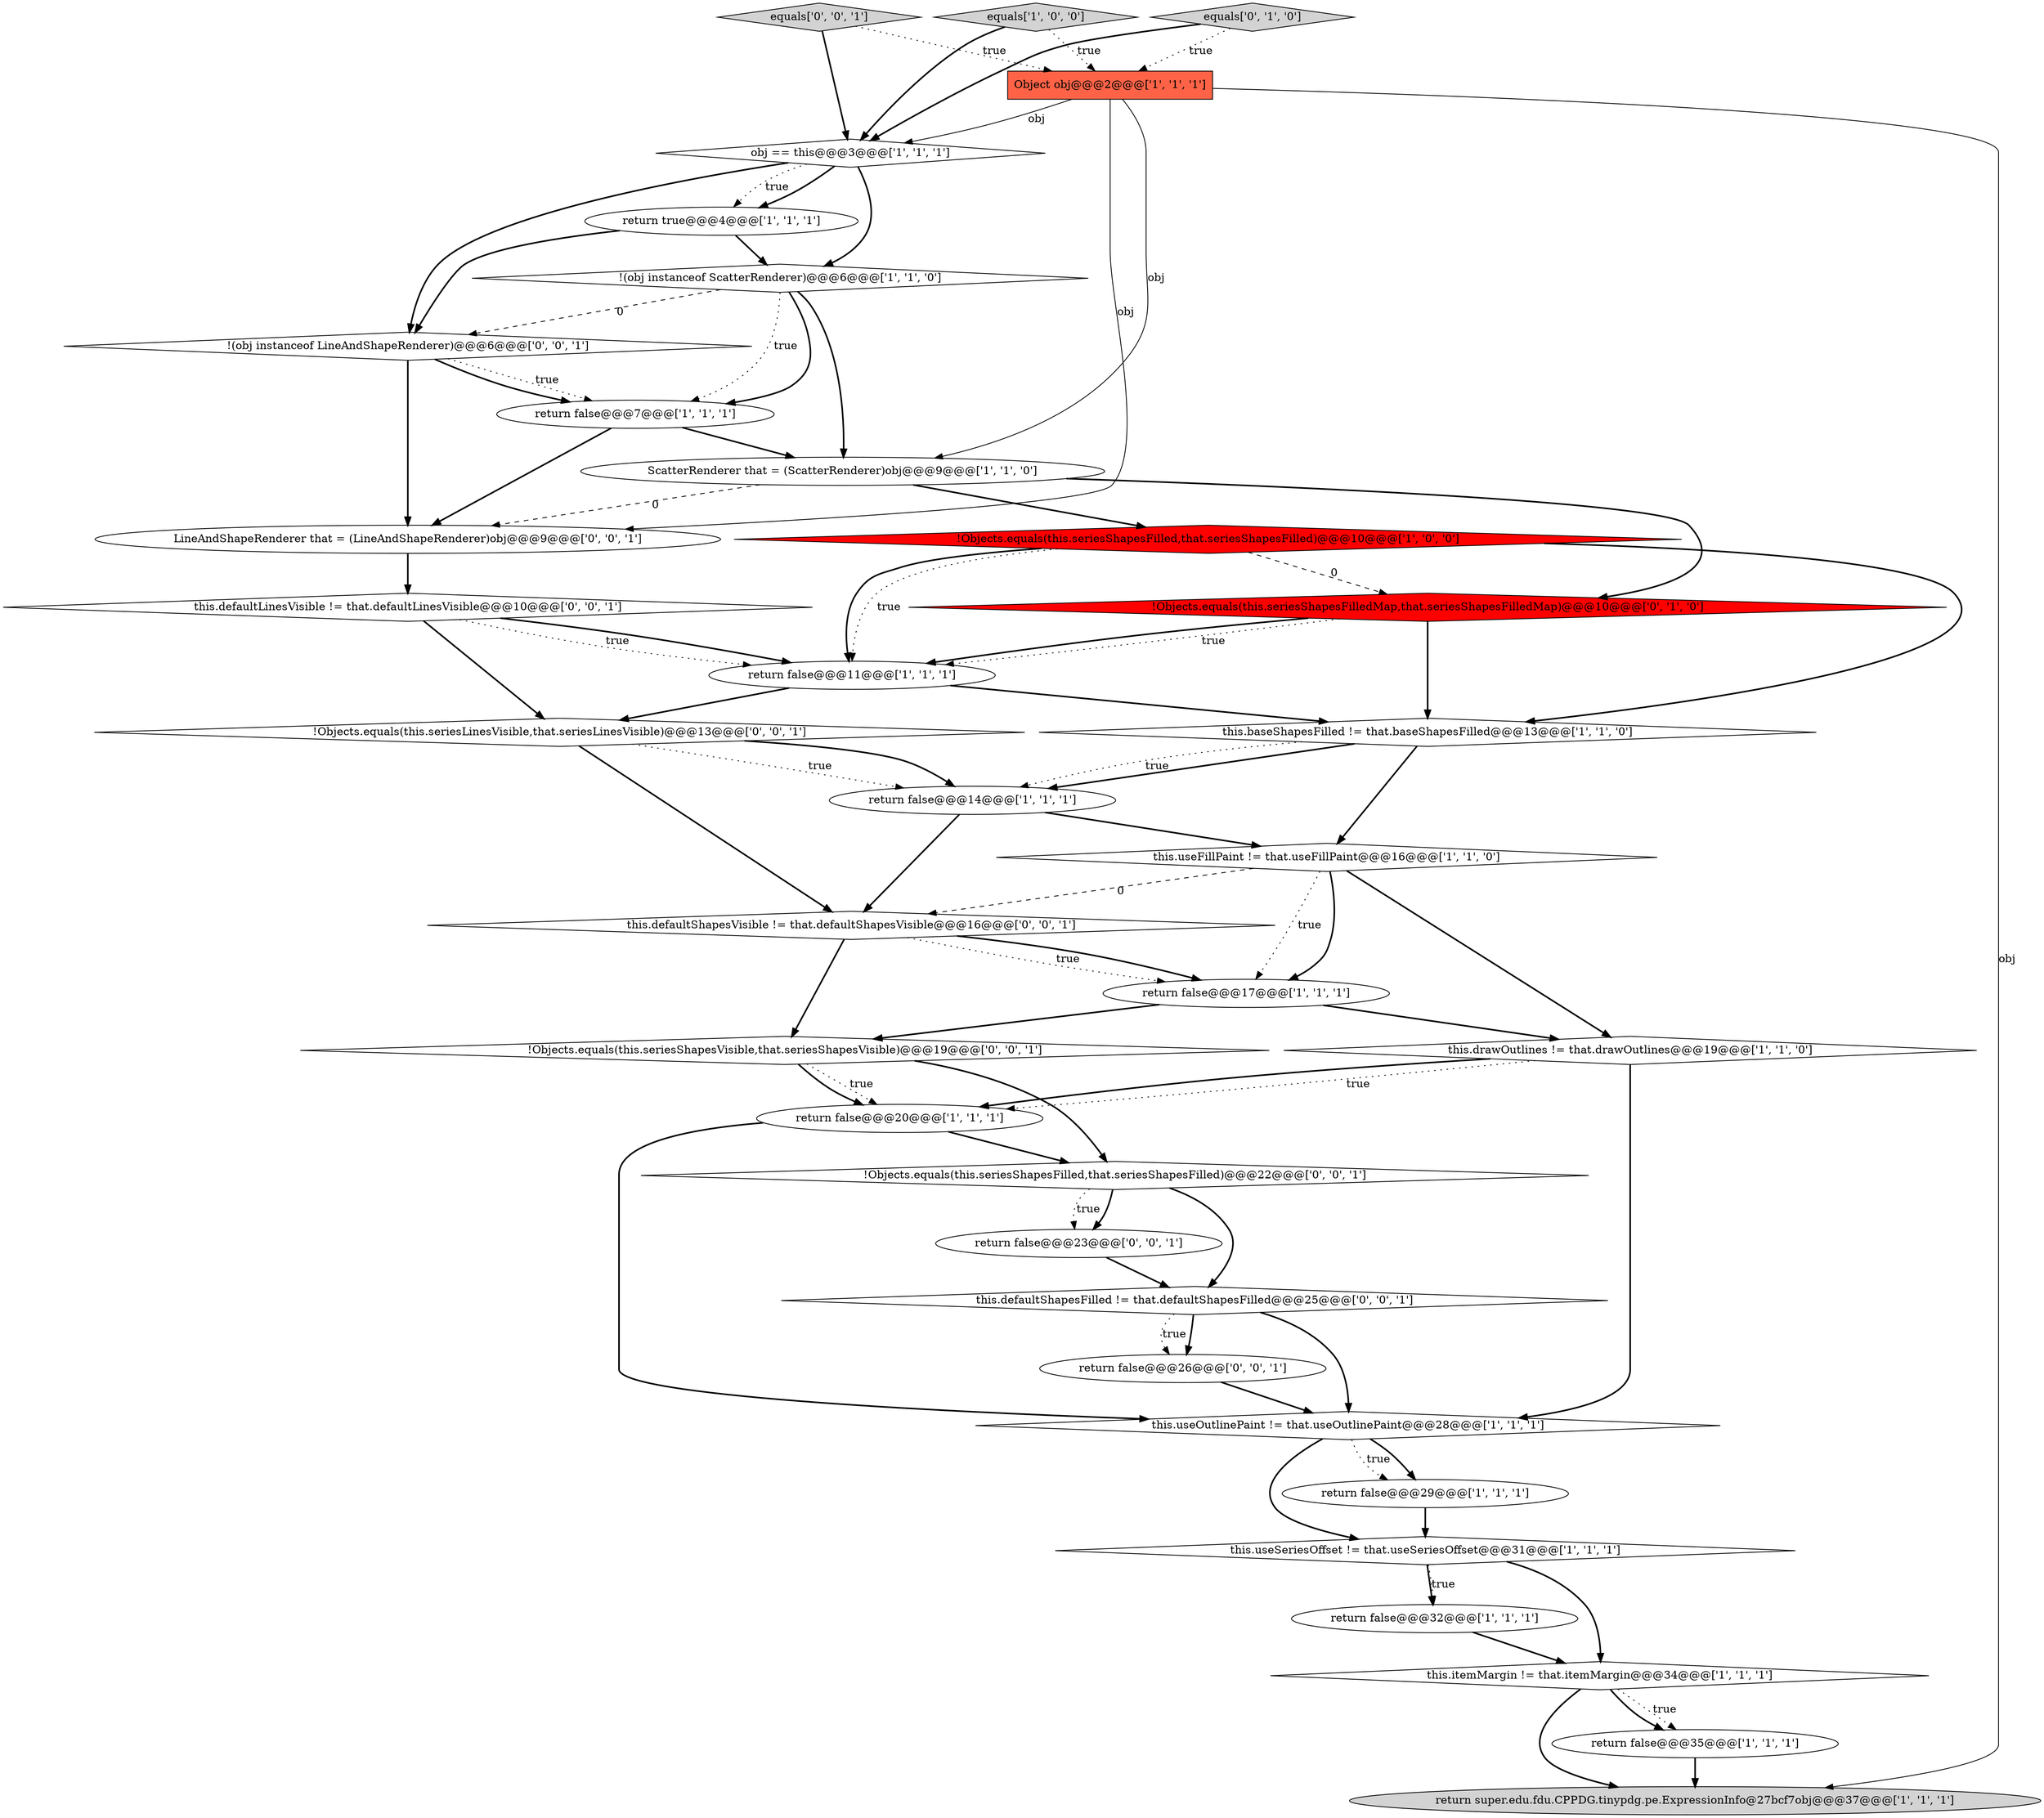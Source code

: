 digraph {
8 [style = filled, label = "return false@@@14@@@['1', '1', '1']", fillcolor = white, shape = ellipse image = "AAA0AAABBB1BBB"];
31 [style = filled, label = "equals['0', '0', '1']", fillcolor = lightgray, shape = diamond image = "AAA0AAABBB3BBB"];
18 [style = filled, label = "return false@@@20@@@['1', '1', '1']", fillcolor = white, shape = ellipse image = "AAA0AAABBB1BBB"];
1 [style = filled, label = "return true@@@4@@@['1', '1', '1']", fillcolor = white, shape = ellipse image = "AAA0AAABBB1BBB"];
34 [style = filled, label = "!(obj instanceof LineAndShapeRenderer)@@@6@@@['0', '0', '1']", fillcolor = white, shape = diamond image = "AAA0AAABBB3BBB"];
7 [style = filled, label = "equals['1', '0', '0']", fillcolor = lightgray, shape = diamond image = "AAA0AAABBB1BBB"];
9 [style = filled, label = "return false@@@17@@@['1', '1', '1']", fillcolor = white, shape = ellipse image = "AAA0AAABBB1BBB"];
10 [style = filled, label = "return false@@@11@@@['1', '1', '1']", fillcolor = white, shape = ellipse image = "AAA0AAABBB1BBB"];
2 [style = filled, label = "this.useSeriesOffset != that.useSeriesOffset@@@31@@@['1', '1', '1']", fillcolor = white, shape = diamond image = "AAA0AAABBB1BBB"];
14 [style = filled, label = "!(obj instanceof ScatterRenderer)@@@6@@@['1', '1', '0']", fillcolor = white, shape = diamond image = "AAA0AAABBB1BBB"];
29 [style = filled, label = "LineAndShapeRenderer that = (LineAndShapeRenderer)obj@@@9@@@['0', '0', '1']", fillcolor = white, shape = ellipse image = "AAA0AAABBB3BBB"];
32 [style = filled, label = "return false@@@26@@@['0', '0', '1']", fillcolor = white, shape = ellipse image = "AAA0AAABBB3BBB"];
22 [style = filled, label = "!Objects.equals(this.seriesShapesFilledMap,that.seriesShapesFilledMap)@@@10@@@['0', '1', '0']", fillcolor = red, shape = diamond image = "AAA1AAABBB2BBB"];
5 [style = filled, label = "return false@@@29@@@['1', '1', '1']", fillcolor = white, shape = ellipse image = "AAA0AAABBB1BBB"];
20 [style = filled, label = "return false@@@35@@@['1', '1', '1']", fillcolor = white, shape = ellipse image = "AAA0AAABBB1BBB"];
23 [style = filled, label = "equals['0', '1', '0']", fillcolor = lightgray, shape = diamond image = "AAA0AAABBB2BBB"];
25 [style = filled, label = "this.defaultShapesVisible != that.defaultShapesVisible@@@16@@@['0', '0', '1']", fillcolor = white, shape = diamond image = "AAA0AAABBB3BBB"];
3 [style = filled, label = "return false@@@7@@@['1', '1', '1']", fillcolor = white, shape = ellipse image = "AAA0AAABBB1BBB"];
15 [style = filled, label = "this.useOutlinePaint != that.useOutlinePaint@@@28@@@['1', '1', '1']", fillcolor = white, shape = diamond image = "AAA0AAABBB1BBB"];
19 [style = filled, label = "obj == this@@@3@@@['1', '1', '1']", fillcolor = white, shape = diamond image = "AAA0AAABBB1BBB"];
27 [style = filled, label = "!Objects.equals(this.seriesShapesVisible,that.seriesShapesVisible)@@@19@@@['0', '0', '1']", fillcolor = white, shape = diamond image = "AAA0AAABBB3BBB"];
28 [style = filled, label = "return false@@@23@@@['0', '0', '1']", fillcolor = white, shape = ellipse image = "AAA0AAABBB3BBB"];
11 [style = filled, label = "this.useFillPaint != that.useFillPaint@@@16@@@['1', '1', '0']", fillcolor = white, shape = diamond image = "AAA0AAABBB1BBB"];
6 [style = filled, label = "return super.edu.fdu.CPPDG.tinypdg.pe.ExpressionInfo@27bcf7obj@@@37@@@['1', '1', '1']", fillcolor = lightgray, shape = ellipse image = "AAA0AAABBB1BBB"];
24 [style = filled, label = "this.defaultLinesVisible != that.defaultLinesVisible@@@10@@@['0', '0', '1']", fillcolor = white, shape = diamond image = "AAA0AAABBB3BBB"];
30 [style = filled, label = "!Objects.equals(this.seriesShapesFilled,that.seriesShapesFilled)@@@22@@@['0', '0', '1']", fillcolor = white, shape = diamond image = "AAA0AAABBB3BBB"];
33 [style = filled, label = "!Objects.equals(this.seriesLinesVisible,that.seriesLinesVisible)@@@13@@@['0', '0', '1']", fillcolor = white, shape = diamond image = "AAA0AAABBB3BBB"];
21 [style = filled, label = "Object obj@@@2@@@['1', '1', '1']", fillcolor = tomato, shape = box image = "AAA0AAABBB1BBB"];
26 [style = filled, label = "this.defaultShapesFilled != that.defaultShapesFilled@@@25@@@['0', '0', '1']", fillcolor = white, shape = diamond image = "AAA0AAABBB3BBB"];
17 [style = filled, label = "return false@@@32@@@['1', '1', '1']", fillcolor = white, shape = ellipse image = "AAA0AAABBB1BBB"];
4 [style = filled, label = "this.baseShapesFilled != that.baseShapesFilled@@@13@@@['1', '1', '0']", fillcolor = white, shape = diamond image = "AAA0AAABBB1BBB"];
12 [style = filled, label = "this.itemMargin != that.itemMargin@@@34@@@['1', '1', '1']", fillcolor = white, shape = diamond image = "AAA0AAABBB1BBB"];
16 [style = filled, label = "ScatterRenderer that = (ScatterRenderer)obj@@@9@@@['1', '1', '0']", fillcolor = white, shape = ellipse image = "AAA0AAABBB1BBB"];
13 [style = filled, label = "!Objects.equals(this.seriesShapesFilled,that.seriesShapesFilled)@@@10@@@['1', '0', '0']", fillcolor = red, shape = diamond image = "AAA1AAABBB1BBB"];
0 [style = filled, label = "this.drawOutlines != that.drawOutlines@@@19@@@['1', '1', '0']", fillcolor = white, shape = diamond image = "AAA0AAABBB1BBB"];
14->3 [style = bold, label=""];
21->29 [style = solid, label="obj"];
18->30 [style = bold, label=""];
21->16 [style = solid, label="obj"];
3->16 [style = bold, label=""];
13->10 [style = dotted, label="true"];
11->9 [style = bold, label=""];
0->15 [style = bold, label=""];
22->4 [style = bold, label=""];
31->21 [style = dotted, label="true"];
19->1 [style = bold, label=""];
30->28 [style = bold, label=""];
12->20 [style = dotted, label="true"];
33->25 [style = bold, label=""];
26->15 [style = bold, label=""];
14->3 [style = dotted, label="true"];
4->8 [style = bold, label=""];
27->18 [style = dotted, label="true"];
8->11 [style = bold, label=""];
24->10 [style = bold, label=""];
14->16 [style = bold, label=""];
19->34 [style = bold, label=""];
26->32 [style = bold, label=""];
27->30 [style = bold, label=""];
30->26 [style = bold, label=""];
18->15 [style = bold, label=""];
23->21 [style = dotted, label="true"];
25->27 [style = bold, label=""];
26->32 [style = dotted, label="true"];
21->19 [style = solid, label="obj"];
21->6 [style = solid, label="obj"];
30->28 [style = dotted, label="true"];
7->21 [style = dotted, label="true"];
33->8 [style = bold, label=""];
3->29 [style = bold, label=""];
2->17 [style = bold, label=""];
15->5 [style = dotted, label="true"];
13->10 [style = bold, label=""];
19->1 [style = dotted, label="true"];
34->29 [style = bold, label=""];
27->18 [style = bold, label=""];
16->13 [style = bold, label=""];
0->18 [style = dotted, label="true"];
25->9 [style = bold, label=""];
12->20 [style = bold, label=""];
28->26 [style = bold, label=""];
11->9 [style = dotted, label="true"];
9->27 [style = bold, label=""];
24->33 [style = bold, label=""];
17->12 [style = bold, label=""];
1->34 [style = bold, label=""];
19->14 [style = bold, label=""];
23->19 [style = bold, label=""];
22->10 [style = bold, label=""];
11->25 [style = dashed, label="0"];
33->8 [style = dotted, label="true"];
0->18 [style = bold, label=""];
10->33 [style = bold, label=""];
7->19 [style = bold, label=""];
31->19 [style = bold, label=""];
15->2 [style = bold, label=""];
22->10 [style = dotted, label="true"];
9->0 [style = bold, label=""];
14->34 [style = dashed, label="0"];
2->17 [style = dotted, label="true"];
4->8 [style = dotted, label="true"];
20->6 [style = bold, label=""];
16->22 [style = bold, label=""];
12->6 [style = bold, label=""];
15->5 [style = bold, label=""];
2->12 [style = bold, label=""];
24->10 [style = dotted, label="true"];
5->2 [style = bold, label=""];
34->3 [style = dotted, label="true"];
11->0 [style = bold, label=""];
25->9 [style = dotted, label="true"];
34->3 [style = bold, label=""];
32->15 [style = bold, label=""];
10->4 [style = bold, label=""];
16->29 [style = dashed, label="0"];
1->14 [style = bold, label=""];
4->11 [style = bold, label=""];
29->24 [style = bold, label=""];
13->22 [style = dashed, label="0"];
8->25 [style = bold, label=""];
13->4 [style = bold, label=""];
}
